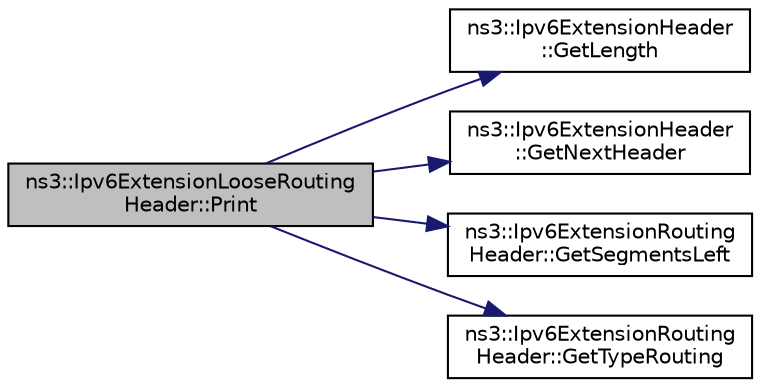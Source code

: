 digraph "ns3::Ipv6ExtensionLooseRoutingHeader::Print"
{
 // LATEX_PDF_SIZE
  edge [fontname="Helvetica",fontsize="10",labelfontname="Helvetica",labelfontsize="10"];
  node [fontname="Helvetica",fontsize="10",shape=record];
  rankdir="LR";
  Node1 [label="ns3::Ipv6ExtensionLooseRouting\lHeader::Print",height=0.2,width=0.4,color="black", fillcolor="grey75", style="filled", fontcolor="black",tooltip="Print some information about the packet."];
  Node1 -> Node2 [color="midnightblue",fontsize="10",style="solid",fontname="Helvetica"];
  Node2 [label="ns3::Ipv6ExtensionHeader\l::GetLength",height=0.2,width=0.4,color="black", fillcolor="white", style="filled",URL="$classns3_1_1_ipv6_extension_header.html#a3c0ccd2b44535f3d11da824833b900d7",tooltip="Get the length of the extension."];
  Node1 -> Node3 [color="midnightblue",fontsize="10",style="solid",fontname="Helvetica"];
  Node3 [label="ns3::Ipv6ExtensionHeader\l::GetNextHeader",height=0.2,width=0.4,color="black", fillcolor="white", style="filled",URL="$classns3_1_1_ipv6_extension_header.html#adbc7bbdf8e1008ae49433e768afd1c3b",tooltip="Get the next header."];
  Node1 -> Node4 [color="midnightblue",fontsize="10",style="solid",fontname="Helvetica"];
  Node4 [label="ns3::Ipv6ExtensionRouting\lHeader::GetSegmentsLeft",height=0.2,width=0.4,color="black", fillcolor="white", style="filled",URL="$classns3_1_1_ipv6_extension_routing_header.html#a7820b08a0bebf754737761185500d32f",tooltip="Get the field \"Segments left\"."];
  Node1 -> Node5 [color="midnightblue",fontsize="10",style="solid",fontname="Helvetica"];
  Node5 [label="ns3::Ipv6ExtensionRouting\lHeader::GetTypeRouting",height=0.2,width=0.4,color="black", fillcolor="white", style="filled",URL="$classns3_1_1_ipv6_extension_routing_header.html#a643d5bebe93b12ac381589c6903a095a",tooltip="Get the field \"Type of Routing\"."];
}
